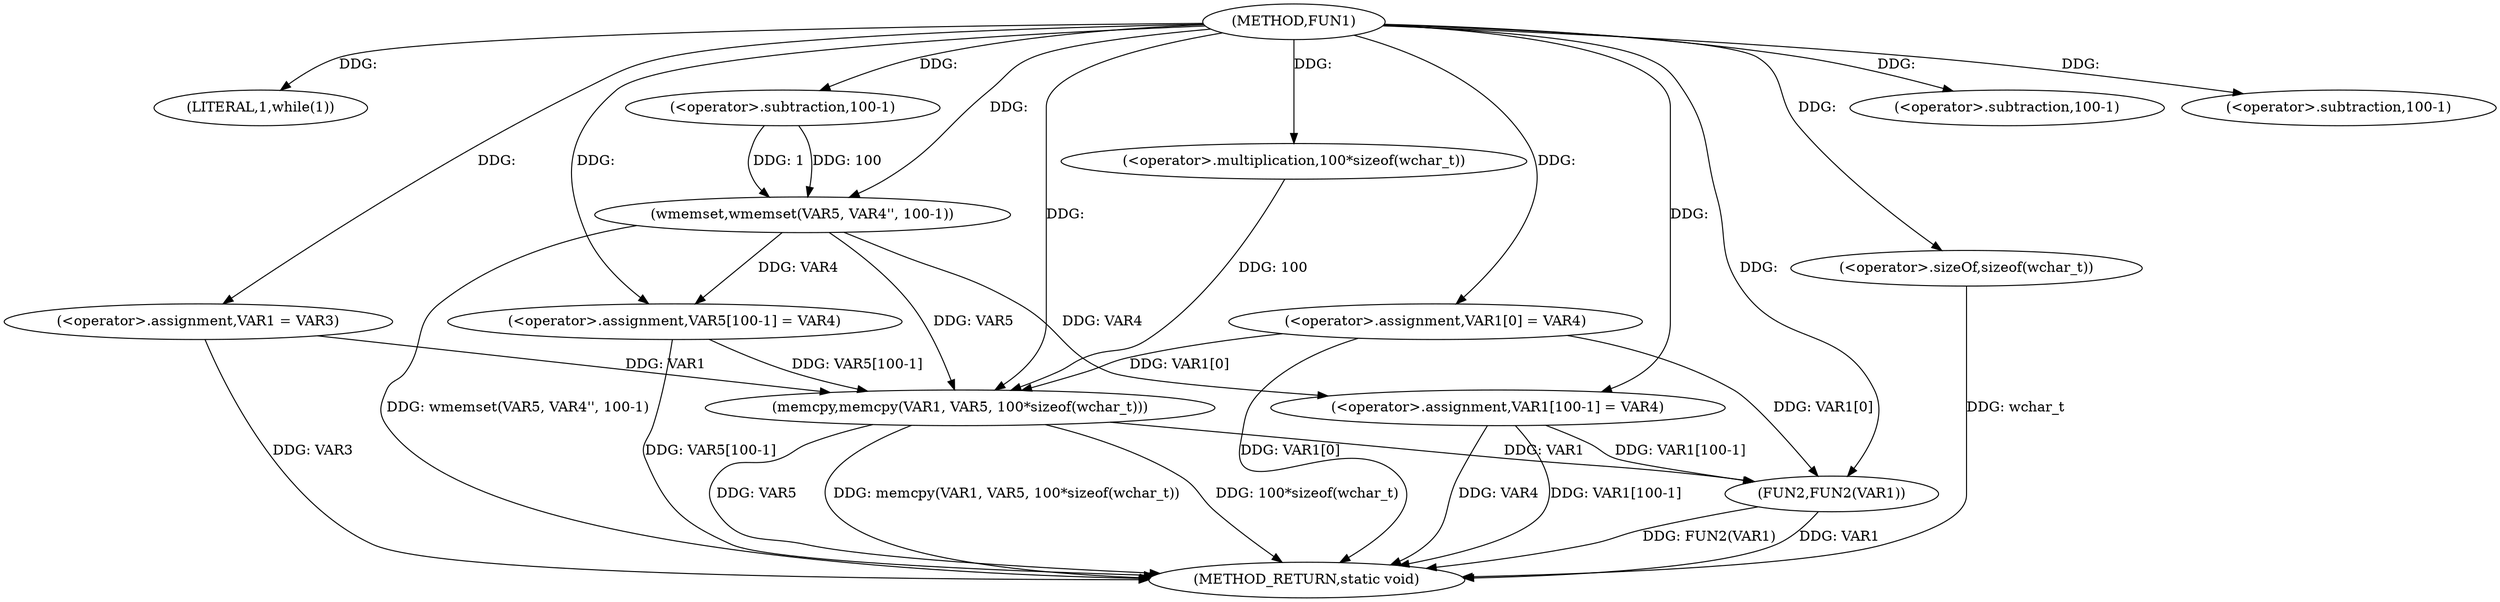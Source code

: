 digraph FUN1 {  
"1000100" [label = "(METHOD,FUN1)" ]
"1000148" [label = "(METHOD_RETURN,static void)" ]
"1000106" [label = "(LITERAL,1,while(1))" ]
"1000108" [label = "(<operator>.assignment,VAR1 = VAR3)" ]
"1000111" [label = "(<operator>.assignment,VAR1[0] = VAR4)" ]
"1000119" [label = "(wmemset,wmemset(VAR5, VAR4'', 100-1))" ]
"1000122" [label = "(<operator>.subtraction,100-1)" ]
"1000125" [label = "(<operator>.assignment,VAR5[100-1] = VAR4)" ]
"1000128" [label = "(<operator>.subtraction,100-1)" ]
"1000132" [label = "(memcpy,memcpy(VAR1, VAR5, 100*sizeof(wchar_t)))" ]
"1000135" [label = "(<operator>.multiplication,100*sizeof(wchar_t))" ]
"1000137" [label = "(<operator>.sizeOf,sizeof(wchar_t))" ]
"1000139" [label = "(<operator>.assignment,VAR1[100-1] = VAR4)" ]
"1000142" [label = "(<operator>.subtraction,100-1)" ]
"1000146" [label = "(FUN2,FUN2(VAR1))" ]
  "1000125" -> "1000148"  [ label = "DDG: VAR5[100-1]"] 
  "1000139" -> "1000148"  [ label = "DDG: VAR1[100-1]"] 
  "1000132" -> "1000148"  [ label = "DDG: VAR5"] 
  "1000111" -> "1000148"  [ label = "DDG: VAR1[0]"] 
  "1000139" -> "1000148"  [ label = "DDG: VAR4"] 
  "1000137" -> "1000148"  [ label = "DDG: wchar_t"] 
  "1000119" -> "1000148"  [ label = "DDG: wmemset(VAR5, VAR4'', 100-1)"] 
  "1000146" -> "1000148"  [ label = "DDG: FUN2(VAR1)"] 
  "1000132" -> "1000148"  [ label = "DDG: memcpy(VAR1, VAR5, 100*sizeof(wchar_t))"] 
  "1000132" -> "1000148"  [ label = "DDG: 100*sizeof(wchar_t)"] 
  "1000108" -> "1000148"  [ label = "DDG: VAR3"] 
  "1000146" -> "1000148"  [ label = "DDG: VAR1"] 
  "1000100" -> "1000106"  [ label = "DDG: "] 
  "1000100" -> "1000108"  [ label = "DDG: "] 
  "1000100" -> "1000111"  [ label = "DDG: "] 
  "1000100" -> "1000119"  [ label = "DDG: "] 
  "1000122" -> "1000119"  [ label = "DDG: 100"] 
  "1000122" -> "1000119"  [ label = "DDG: 1"] 
  "1000100" -> "1000122"  [ label = "DDG: "] 
  "1000119" -> "1000125"  [ label = "DDG: VAR4"] 
  "1000100" -> "1000125"  [ label = "DDG: "] 
  "1000100" -> "1000128"  [ label = "DDG: "] 
  "1000111" -> "1000132"  [ label = "DDG: VAR1[0]"] 
  "1000108" -> "1000132"  [ label = "DDG: VAR1"] 
  "1000100" -> "1000132"  [ label = "DDG: "] 
  "1000125" -> "1000132"  [ label = "DDG: VAR5[100-1]"] 
  "1000119" -> "1000132"  [ label = "DDG: VAR5"] 
  "1000135" -> "1000132"  [ label = "DDG: 100"] 
  "1000100" -> "1000135"  [ label = "DDG: "] 
  "1000100" -> "1000137"  [ label = "DDG: "] 
  "1000100" -> "1000139"  [ label = "DDG: "] 
  "1000119" -> "1000139"  [ label = "DDG: VAR4"] 
  "1000100" -> "1000142"  [ label = "DDG: "] 
  "1000139" -> "1000146"  [ label = "DDG: VAR1[100-1]"] 
  "1000132" -> "1000146"  [ label = "DDG: VAR1"] 
  "1000111" -> "1000146"  [ label = "DDG: VAR1[0]"] 
  "1000100" -> "1000146"  [ label = "DDG: "] 
}
